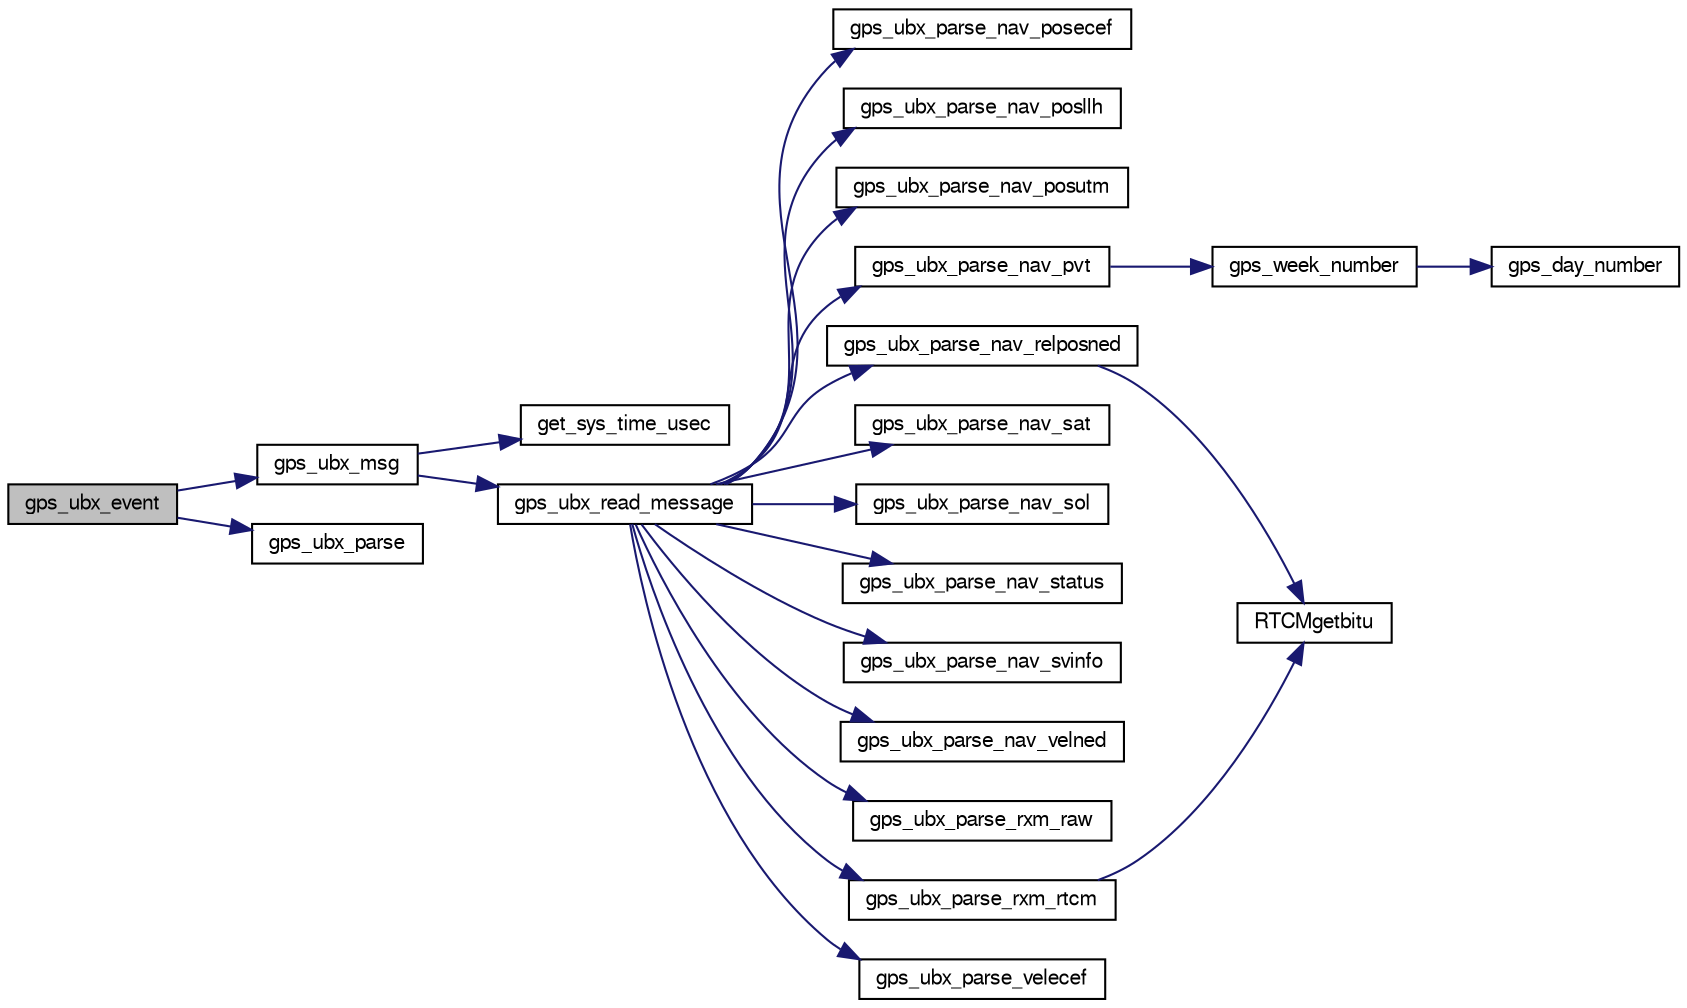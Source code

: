 digraph "gps_ubx_event"
{
  edge [fontname="FreeSans",fontsize="10",labelfontname="FreeSans",labelfontsize="10"];
  node [fontname="FreeSans",fontsize="10",shape=record];
  rankdir="LR";
  Node1 [label="gps_ubx_event",height=0.2,width=0.4,color="black", fillcolor="grey75", style="filled", fontcolor="black"];
  Node1 -> Node2 [color="midnightblue",fontsize="10",style="solid",fontname="FreeSans"];
  Node2 [label="gps_ubx_msg",height=0.2,width=0.4,color="black", fillcolor="white", style="filled",URL="$gps__ubx_8c.html#ab3be7fdb9eae93ba80f43b848cdb7416"];
  Node2 -> Node3 [color="midnightblue",fontsize="10",style="solid",fontname="FreeSans"];
  Node3 [label="get_sys_time_usec",height=0.2,width=0.4,color="black", fillcolor="white", style="filled",URL="$chibios_2mcu__periph_2sys__time__arch_8c.html#a7ddfef1f78a56c6b4c4c536b5d670bfb",tooltip="Get the time in microseconds since startup. "];
  Node2 -> Node4 [color="midnightblue",fontsize="10",style="solid",fontname="FreeSans"];
  Node4 [label="gps_ubx_read_message",height=0.2,width=0.4,color="black", fillcolor="white", style="filled",URL="$gps__ubx_8c.html#a40f87b11657c4465a6a31c8c80e2aad9"];
  Node4 -> Node5 [color="midnightblue",fontsize="10",style="solid",fontname="FreeSans"];
  Node5 [label="gps_ubx_parse_nav_posecef",height=0.2,width=0.4,color="black", fillcolor="white", style="filled",URL="$gps__ubx_8c.html#a65cdc1e3acc9dda00297512194bc9364"];
  Node4 -> Node6 [color="midnightblue",fontsize="10",style="solid",fontname="FreeSans"];
  Node6 [label="gps_ubx_parse_nav_posllh",height=0.2,width=0.4,color="black", fillcolor="white", style="filled",URL="$gps__ubx_8c.html#ae7f801d3639c8cddbee84662832bf83d"];
  Node4 -> Node7 [color="midnightblue",fontsize="10",style="solid",fontname="FreeSans"];
  Node7 [label="gps_ubx_parse_nav_posutm",height=0.2,width=0.4,color="black", fillcolor="white", style="filled",URL="$gps__ubx_8c.html#adf546f30792a21b8fe285f2f35c58d94"];
  Node4 -> Node8 [color="midnightblue",fontsize="10",style="solid",fontname="FreeSans"];
  Node8 [label="gps_ubx_parse_nav_pvt",height=0.2,width=0.4,color="black", fillcolor="white", style="filled",URL="$gps__ubx_8c.html#a838835e9377fb558daaf03719e21a85c"];
  Node8 -> Node9 [color="midnightblue",fontsize="10",style="solid",fontname="FreeSans"];
  Node9 [label="gps_week_number",height=0.2,width=0.4,color="black", fillcolor="white", style="filled",URL="$gps_8c.html#a5904be2de6c3e1e04d7789b135bc0f6b",tooltip="Number of weeks since navigation epoch (6 January 1980) "];
  Node9 -> Node10 [color="midnightblue",fontsize="10",style="solid",fontname="FreeSans"];
  Node10 [label="gps_day_number",height=0.2,width=0.4,color="black", fillcolor="white", style="filled",URL="$gps_8c.html#ad7cc952bdfa486da28aa1ec51a0940e7",tooltip="Number of days since navigation epoch (6 January 1980) "];
  Node4 -> Node11 [color="midnightblue",fontsize="10",style="solid",fontname="FreeSans"];
  Node11 [label="gps_ubx_parse_nav_relposned",height=0.2,width=0.4,color="black", fillcolor="white", style="filled",URL="$gps__ubx_8c.html#ac32e988000943747468d5fa2a5bbfe3b"];
  Node11 -> Node12 [color="midnightblue",fontsize="10",style="solid",fontname="FreeSans"];
  Node12 [label="RTCMgetbitu",height=0.2,width=0.4,color="black", fillcolor="white", style="filled",URL="$CRC24Q_8h.html#a0852ca13d7774030a7df798732e2dcb4"];
  Node4 -> Node13 [color="midnightblue",fontsize="10",style="solid",fontname="FreeSans"];
  Node13 [label="gps_ubx_parse_nav_sat",height=0.2,width=0.4,color="black", fillcolor="white", style="filled",URL="$gps__ubx_8c.html#a3d48d0919f8a3924bbb3f34c1dbd0d90"];
  Node4 -> Node14 [color="midnightblue",fontsize="10",style="solid",fontname="FreeSans"];
  Node14 [label="gps_ubx_parse_nav_sol",height=0.2,width=0.4,color="black", fillcolor="white", style="filled",URL="$gps__ubx_8c.html#aa8f16faf5f62d67157915b076ef2c37c"];
  Node4 -> Node15 [color="midnightblue",fontsize="10",style="solid",fontname="FreeSans"];
  Node15 [label="gps_ubx_parse_nav_status",height=0.2,width=0.4,color="black", fillcolor="white", style="filled",URL="$gps__ubx_8c.html#aa7fa8eb3f3142fc9fe09e7268e7fa3ac"];
  Node4 -> Node16 [color="midnightblue",fontsize="10",style="solid",fontname="FreeSans"];
  Node16 [label="gps_ubx_parse_nav_svinfo",height=0.2,width=0.4,color="black", fillcolor="white", style="filled",URL="$gps__ubx_8c.html#a3c75aca3502144963097a6e0bd0afe26"];
  Node4 -> Node17 [color="midnightblue",fontsize="10",style="solid",fontname="FreeSans"];
  Node17 [label="gps_ubx_parse_nav_velned",height=0.2,width=0.4,color="black", fillcolor="white", style="filled",URL="$gps__ubx_8c.html#ab8a1ae369ce7cf86237a481e4ac496ca"];
  Node4 -> Node18 [color="midnightblue",fontsize="10",style="solid",fontname="FreeSans"];
  Node18 [label="gps_ubx_parse_rxm_raw",height=0.2,width=0.4,color="black", fillcolor="white", style="filled",URL="$gps__ubx_8c.html#ad8bf41737e9c4e26b7b148be46c5498e"];
  Node4 -> Node19 [color="midnightblue",fontsize="10",style="solid",fontname="FreeSans"];
  Node19 [label="gps_ubx_parse_rxm_rtcm",height=0.2,width=0.4,color="black", fillcolor="white", style="filled",URL="$gps__ubx_8c.html#aef0e8729e0aa47e760002c83241a5dc5"];
  Node19 -> Node12 [color="midnightblue",fontsize="10",style="solid",fontname="FreeSans"];
  Node4 -> Node20 [color="midnightblue",fontsize="10",style="solid",fontname="FreeSans"];
  Node20 [label="gps_ubx_parse_velecef",height=0.2,width=0.4,color="black", fillcolor="white", style="filled",URL="$gps__ubx_8c.html#aaa1f0a2d7c13eea99ac62741324fd490"];
  Node1 -> Node21 [color="midnightblue",fontsize="10",style="solid",fontname="FreeSans"];
  Node21 [label="gps_ubx_parse",height=0.2,width=0.4,color="black", fillcolor="white", style="filled",URL="$gps__ubx_8c.html#a3ad5afe6d36ae248fec7ab657c283e48"];
}
